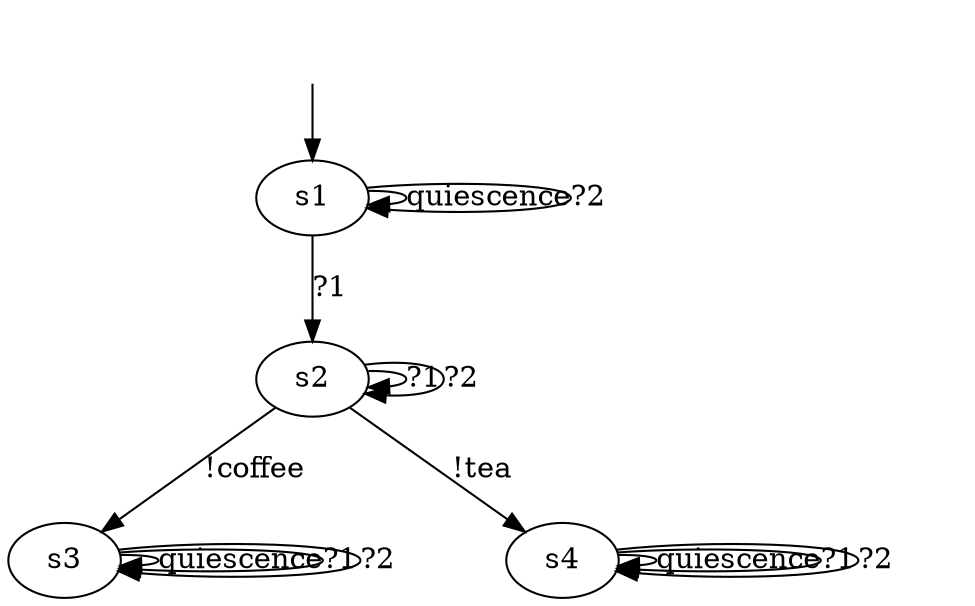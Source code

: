 digraph "../../DotModels/Iolts/ioco/02_ioco_P" {
s1 [label=s1];
s2 [label=s2];
s3 [label=s3];
s4 [label=s4];
s1 -> s1  [label=quiescence];
s1 -> s1  [label="?2"];
s1 -> s2  [label="?1"];
s2 -> s2  [label="?1"];
s2 -> s2  [label="?2"];
s2 -> s3  [label="!coffee"];
s2 -> s4  [label="!tea"];
s3 -> s3  [label=quiescence];
s3 -> s3  [label="?1"];
s3 -> s3  [label="?2"];
s4 -> s4  [label=quiescence];
s4 -> s4  [label="?1"];
s4 -> s4  [label="?2"];
__start0 [label="", shape=none];
__start0 -> s1  [label=""];
}

